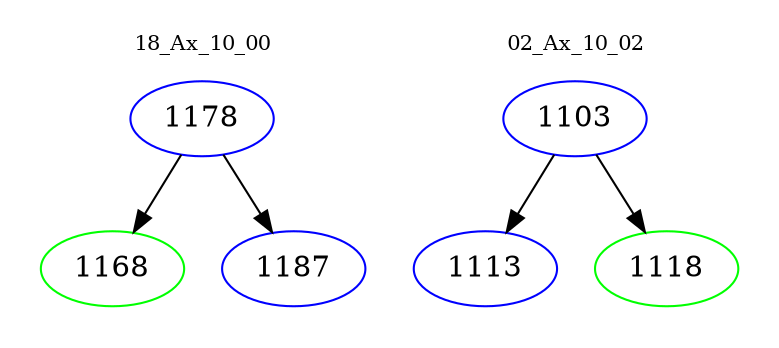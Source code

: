 digraph{
subgraph cluster_0 {
color = white
label = "18_Ax_10_00";
fontsize=10;
T0_1178 [label="1178", color="blue"]
T0_1178 -> T0_1168 [color="black"]
T0_1168 [label="1168", color="green"]
T0_1178 -> T0_1187 [color="black"]
T0_1187 [label="1187", color="blue"]
}
subgraph cluster_1 {
color = white
label = "02_Ax_10_02";
fontsize=10;
T1_1103 [label="1103", color="blue"]
T1_1103 -> T1_1113 [color="black"]
T1_1113 [label="1113", color="blue"]
T1_1103 -> T1_1118 [color="black"]
T1_1118 [label="1118", color="green"]
}
}

